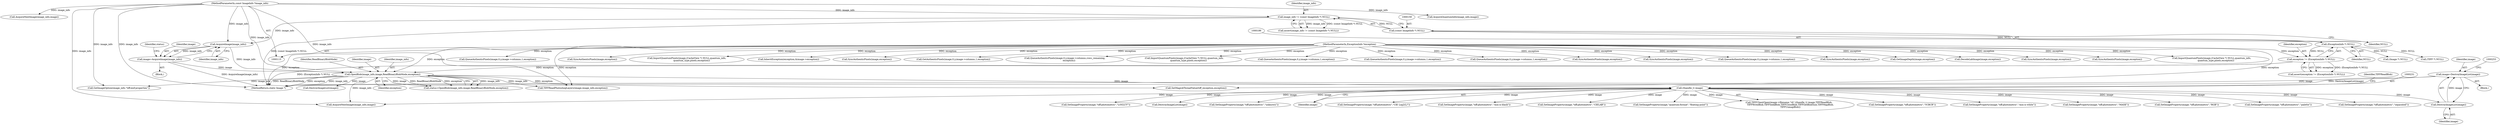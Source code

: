 digraph "0_ImageMagick_2bb6941a2d557f26a2f2049ade466e118eeaab91@pointer" {
"1000247" [label="(Call,image=DestroyImageList(image))"];
"1000249" [label="(Call,DestroyImageList(image))"];
"1000230" [label="(Call,(thandle_t) image)"];
"1000200" [label="(Call,OpenBlob(image_info,image,ReadBinaryBlobMode,exception))"];
"1000196" [label="(Call,AcquireImage(image_info))"];
"1000156" [label="(Call,image_info != (const ImageInfo *) NULL)"];
"1000116" [label="(MethodParameterIn,const ImageInfo *image_info)"];
"1000158" [label="(Call,(const ImageInfo *) NULL)"];
"1000194" [label="(Call,image=AcquireImage(image_info))"];
"1000183" [label="(Call,exception != (ExceptionInfo *) NULL)"];
"1000117" [label="(MethodParameterIn,ExceptionInfo *exception)"];
"1000185" [label="(Call,(ExceptionInfo *) NULL)"];
"1000449" [label="(Call,SetImageProperty(image,\"quantum:format\",\"floating-point\"))"];
"1000117" [label="(MethodParameterIn,ExceptionInfo *exception)"];
"1000155" [label="(Call,assert(image_info != (const ImageInfo *) NULL))"];
"1002077" [label="(Call,SyncAuthenticPixels(image,exception))"];
"1000249" [label="(Call,DestroyImageList(image))"];
"1000230" [label="(Call,(thandle_t) image)"];
"1003376" [label="(Call,TIFFReadPhotoshopLayers(image,image_info,exception))"];
"1000116" [label="(MethodParameterIn,const ImageInfo *image_info)"];
"1001115" [label="(Call,AcquireQuantumInfo(image_info,image))"];
"1000118" [label="(Block,)"];
"1000541" [label="(Call,SetImageProperty(image,\"tiff:photometric\",\"YCBCR\"))"];
"1001494" [label="(Call,GetImageDepth(image,exception))"];
"1000184" [label="(Identifier,exception)"];
"1003265" [label="(Call,DecodeLabImage(image,exception))"];
"1000160" [label="(Identifier,NULL)"];
"1000729" [label="(Call,GetImageOption(image_info,\"tiff:exif-properties\"))"];
"1003406" [label="(MethodReturn,static Image *)"];
"1002629" [label="(Call,SyncAuthenticPixels(image,exception))"];
"1000233" [label="(Identifier,TIFFReadBlob)"];
"1000247" [label="(Call,image=DestroyImageList(image))"];
"1000469" [label="(Call,SetImageProperty(image,\"tiff:photometric\",\"min-is-white\"))"];
"1000246" [label="(Block,)"];
"1000523" [label="(Call,SetImageProperty(image,\"tiff:photometric\",\"MASK\"))"];
"1000487" [label="(Call,SetImageProperty(image,\"tiff:photometric\",\"RGB\"))"];
"1000194" [label="(Call,image=AcquireImage(image_info))"];
"1000183" [label="(Call,exception != (ExceptionInfo *) NULL)"];
"1002990" [label="(Call,SyncAuthenticPixels(image,exception))"];
"1000478" [label="(Call,SetImageProperty(image,\"tiff:photometric\",\"palette\"))"];
"1000248" [label="(Identifier,image)"];
"1002066" [label="(Call,ImportQuantumPixels(image,(CacheView *) NULL,quantum_info,\n            quantum_type,pixels,exception))"];
"1002048" [label="(Call,QueueAuthenticPixels(image,0,y,image->columns,1,exception))"];
"1000532" [label="(Call,SetImageProperty(image,\"tiff:photometric\",\"separated\"))"];
"1000204" [label="(Identifier,exception)"];
"1000215" [label="(Call,(Image *) NULL)"];
"1000203" [label="(Identifier,ReadBinaryBlobMode)"];
"1000514" [label="(Call,SetImageProperty(image,\"tiff:photometric\",\"LOGLUV\"))"];
"1003218" [label="(Call,SyncAuthenticPixels(image,exception))"];
"1000243" [label="(Call,(TIFF *) NULL)"];
"1000185" [label="(Call,(ExceptionInfo *) NULL)"];
"1002244" [label="(Call,ImportQuantumPixels(image,(CacheView *) NULL,quantum_info,\n              quantum_type,pixels,exception))"];
"1000212" [label="(Call,DestroyImageList(image))"];
"1000156" [label="(Call,image_info != (const ImageInfo *) NULL)"];
"1000157" [label="(Identifier,image_info)"];
"1000310" [label="(Call,AcquireNextImage(image_info,image))"];
"1000200" [label="(Call,OpenBlob(image_info,image,ReadBinaryBlobMode,exception))"];
"1000225" [label="(Call,TIFFClientOpen(image->filename,\"rb\",(thandle_t) image,TIFFReadBlob,\n    TIFFWriteBlob,TIFFSeekBlob,TIFFCloseBlob,TIFFGetBlobSize,TIFFMapBlob,\n    TIFFUnmapBlob))"];
"1000197" [label="(Identifier,image_info)"];
"1000182" [label="(Call,assert(exception != (ExceptionInfo *) NULL))"];
"1000220" [label="(Call,SetMagickThreadValue(tiff_exception,exception))"];
"1000304" [label="(Call,DestroyImageList(image))"];
"1001546" [label="(Call,InheritException(exception,&image->exception))"];
"1002450" [label="(Call,SyncAuthenticPixels(image,exception))"];
"1000198" [label="(Call,status=OpenBlob(image_info,image,ReadBinaryBlobMode,exception))"];
"1002158" [label="(Call,GetAuthenticPixels(image,0,y,image->columns,1,exception))"];
"1000195" [label="(Identifier,image)"];
"1002785" [label="(Call,QueueAuthenticPixels(image,0,y,image->columns,rows_remaining,\n            exception))"];
"1000250" [label="(Identifier,image)"];
"1000550" [label="(Call,SetImageProperty(image,\"tiff:photometric\",\"unknown\"))"];
"1001867" [label="(Call,ImportQuantumPixels(image,(CacheView *) NULL,quantum_info,\n            quantum_type,pixels,exception))"];
"1003137" [label="(Call,QueueAuthenticPixels(image,0,y,image->columns,1,exception))"];
"1003330" [label="(Call,AcquireNextImage(image_info,image))"];
"1000196" [label="(Call,AcquireImage(image_info))"];
"1000199" [label="(Identifier,status)"];
"1000232" [label="(Identifier,image)"];
"1000505" [label="(Call,SetImageProperty(image,\"tiff:photometric\",\"CIE Log2(L)\"))"];
"1000158" [label="(Call,(const ImageInfo *) NULL)"];
"1000187" [label="(Identifier,NULL)"];
"1001849" [label="(Call,QueueAuthenticPixels(image,0,y,image->columns,1,exception))"];
"1002510" [label="(Call,QueueAuthenticPixels(image,0,y,image->columns,1,exception))"];
"1000202" [label="(Identifier,image)"];
"1001878" [label="(Call,SyncAuthenticPixels(image,exception))"];
"1000201" [label="(Identifier,image_info)"];
"1002255" [label="(Call,SyncAuthenticPixels(image,exception))"];
"1002329" [label="(Call,QueueAuthenticPixels(image,0,y,image->columns,1,exception))"];
"1000460" [label="(Call,SetImageProperty(image,\"tiff:photometric\",\"min-is-black\"))"];
"1000496" [label="(Call,SetImageProperty(image,\"tiff:photometric\",\"CIELAB\"))"];
"1000247" -> "1000246"  [label="AST: "];
"1000247" -> "1000249"  [label="CFG: "];
"1000248" -> "1000247"  [label="AST: "];
"1000249" -> "1000247"  [label="AST: "];
"1000253" -> "1000247"  [label="CFG: "];
"1000247" -> "1003406"  [label="DDG: image"];
"1000247" -> "1003406"  [label="DDG: DestroyImageList(image)"];
"1000249" -> "1000247"  [label="DDG: image"];
"1000249" -> "1000250"  [label="CFG: "];
"1000250" -> "1000249"  [label="AST: "];
"1000230" -> "1000249"  [label="DDG: image"];
"1000230" -> "1000225"  [label="AST: "];
"1000230" -> "1000232"  [label="CFG: "];
"1000231" -> "1000230"  [label="AST: "];
"1000232" -> "1000230"  [label="AST: "];
"1000233" -> "1000230"  [label="CFG: "];
"1000230" -> "1000225"  [label="DDG: image"];
"1000200" -> "1000230"  [label="DDG: image"];
"1000230" -> "1000304"  [label="DDG: image"];
"1000230" -> "1000310"  [label="DDG: image"];
"1000230" -> "1000449"  [label="DDG: image"];
"1000230" -> "1000460"  [label="DDG: image"];
"1000230" -> "1000469"  [label="DDG: image"];
"1000230" -> "1000478"  [label="DDG: image"];
"1000230" -> "1000487"  [label="DDG: image"];
"1000230" -> "1000496"  [label="DDG: image"];
"1000230" -> "1000505"  [label="DDG: image"];
"1000230" -> "1000514"  [label="DDG: image"];
"1000230" -> "1000523"  [label="DDG: image"];
"1000230" -> "1000532"  [label="DDG: image"];
"1000230" -> "1000541"  [label="DDG: image"];
"1000230" -> "1000550"  [label="DDG: image"];
"1000200" -> "1000198"  [label="AST: "];
"1000200" -> "1000204"  [label="CFG: "];
"1000201" -> "1000200"  [label="AST: "];
"1000202" -> "1000200"  [label="AST: "];
"1000203" -> "1000200"  [label="AST: "];
"1000204" -> "1000200"  [label="AST: "];
"1000198" -> "1000200"  [label="CFG: "];
"1000200" -> "1003406"  [label="DDG: image_info"];
"1000200" -> "1003406"  [label="DDG: ReadBinaryBlobMode"];
"1000200" -> "1003406"  [label="DDG: exception"];
"1000200" -> "1000198"  [label="DDG: image_info"];
"1000200" -> "1000198"  [label="DDG: image"];
"1000200" -> "1000198"  [label="DDG: ReadBinaryBlobMode"];
"1000200" -> "1000198"  [label="DDG: exception"];
"1000196" -> "1000200"  [label="DDG: image_info"];
"1000116" -> "1000200"  [label="DDG: image_info"];
"1000194" -> "1000200"  [label="DDG: image"];
"1000183" -> "1000200"  [label="DDG: exception"];
"1000117" -> "1000200"  [label="DDG: exception"];
"1000200" -> "1000212"  [label="DDG: image"];
"1000200" -> "1000220"  [label="DDG: exception"];
"1000200" -> "1000310"  [label="DDG: image_info"];
"1000200" -> "1000729"  [label="DDG: image_info"];
"1000200" -> "1003376"  [label="DDG: image_info"];
"1000196" -> "1000194"  [label="AST: "];
"1000196" -> "1000197"  [label="CFG: "];
"1000197" -> "1000196"  [label="AST: "];
"1000194" -> "1000196"  [label="CFG: "];
"1000196" -> "1000194"  [label="DDG: image_info"];
"1000156" -> "1000196"  [label="DDG: image_info"];
"1000116" -> "1000196"  [label="DDG: image_info"];
"1000156" -> "1000155"  [label="AST: "];
"1000156" -> "1000158"  [label="CFG: "];
"1000157" -> "1000156"  [label="AST: "];
"1000158" -> "1000156"  [label="AST: "];
"1000155" -> "1000156"  [label="CFG: "];
"1000156" -> "1003406"  [label="DDG: (const ImageInfo *) NULL"];
"1000156" -> "1000155"  [label="DDG: image_info"];
"1000156" -> "1000155"  [label="DDG: (const ImageInfo *) NULL"];
"1000116" -> "1000156"  [label="DDG: image_info"];
"1000158" -> "1000156"  [label="DDG: NULL"];
"1000116" -> "1000115"  [label="AST: "];
"1000116" -> "1003406"  [label="DDG: image_info"];
"1000116" -> "1000310"  [label="DDG: image_info"];
"1000116" -> "1000729"  [label="DDG: image_info"];
"1000116" -> "1001115"  [label="DDG: image_info"];
"1000116" -> "1003330"  [label="DDG: image_info"];
"1000116" -> "1003376"  [label="DDG: image_info"];
"1000158" -> "1000160"  [label="CFG: "];
"1000159" -> "1000158"  [label="AST: "];
"1000160" -> "1000158"  [label="AST: "];
"1000158" -> "1000185"  [label="DDG: NULL"];
"1000194" -> "1000118"  [label="AST: "];
"1000195" -> "1000194"  [label="AST: "];
"1000199" -> "1000194"  [label="CFG: "];
"1000194" -> "1003406"  [label="DDG: AcquireImage(image_info)"];
"1000183" -> "1000182"  [label="AST: "];
"1000183" -> "1000185"  [label="CFG: "];
"1000184" -> "1000183"  [label="AST: "];
"1000185" -> "1000183"  [label="AST: "];
"1000182" -> "1000183"  [label="CFG: "];
"1000183" -> "1003406"  [label="DDG: (ExceptionInfo *) NULL"];
"1000183" -> "1000182"  [label="DDG: exception"];
"1000183" -> "1000182"  [label="DDG: (ExceptionInfo *) NULL"];
"1000117" -> "1000183"  [label="DDG: exception"];
"1000185" -> "1000183"  [label="DDG: NULL"];
"1000117" -> "1000115"  [label="AST: "];
"1000117" -> "1003406"  [label="DDG: exception"];
"1000117" -> "1000220"  [label="DDG: exception"];
"1000117" -> "1001494"  [label="DDG: exception"];
"1000117" -> "1001546"  [label="DDG: exception"];
"1000117" -> "1001849"  [label="DDG: exception"];
"1000117" -> "1001867"  [label="DDG: exception"];
"1000117" -> "1001878"  [label="DDG: exception"];
"1000117" -> "1002048"  [label="DDG: exception"];
"1000117" -> "1002066"  [label="DDG: exception"];
"1000117" -> "1002077"  [label="DDG: exception"];
"1000117" -> "1002158"  [label="DDG: exception"];
"1000117" -> "1002244"  [label="DDG: exception"];
"1000117" -> "1002255"  [label="DDG: exception"];
"1000117" -> "1002329"  [label="DDG: exception"];
"1000117" -> "1002450"  [label="DDG: exception"];
"1000117" -> "1002510"  [label="DDG: exception"];
"1000117" -> "1002629"  [label="DDG: exception"];
"1000117" -> "1002785"  [label="DDG: exception"];
"1000117" -> "1002990"  [label="DDG: exception"];
"1000117" -> "1003137"  [label="DDG: exception"];
"1000117" -> "1003218"  [label="DDG: exception"];
"1000117" -> "1003265"  [label="DDG: exception"];
"1000117" -> "1003376"  [label="DDG: exception"];
"1000185" -> "1000187"  [label="CFG: "];
"1000186" -> "1000185"  [label="AST: "];
"1000187" -> "1000185"  [label="AST: "];
"1000185" -> "1000215"  [label="DDG: NULL"];
"1000185" -> "1000243"  [label="DDG: NULL"];
}
